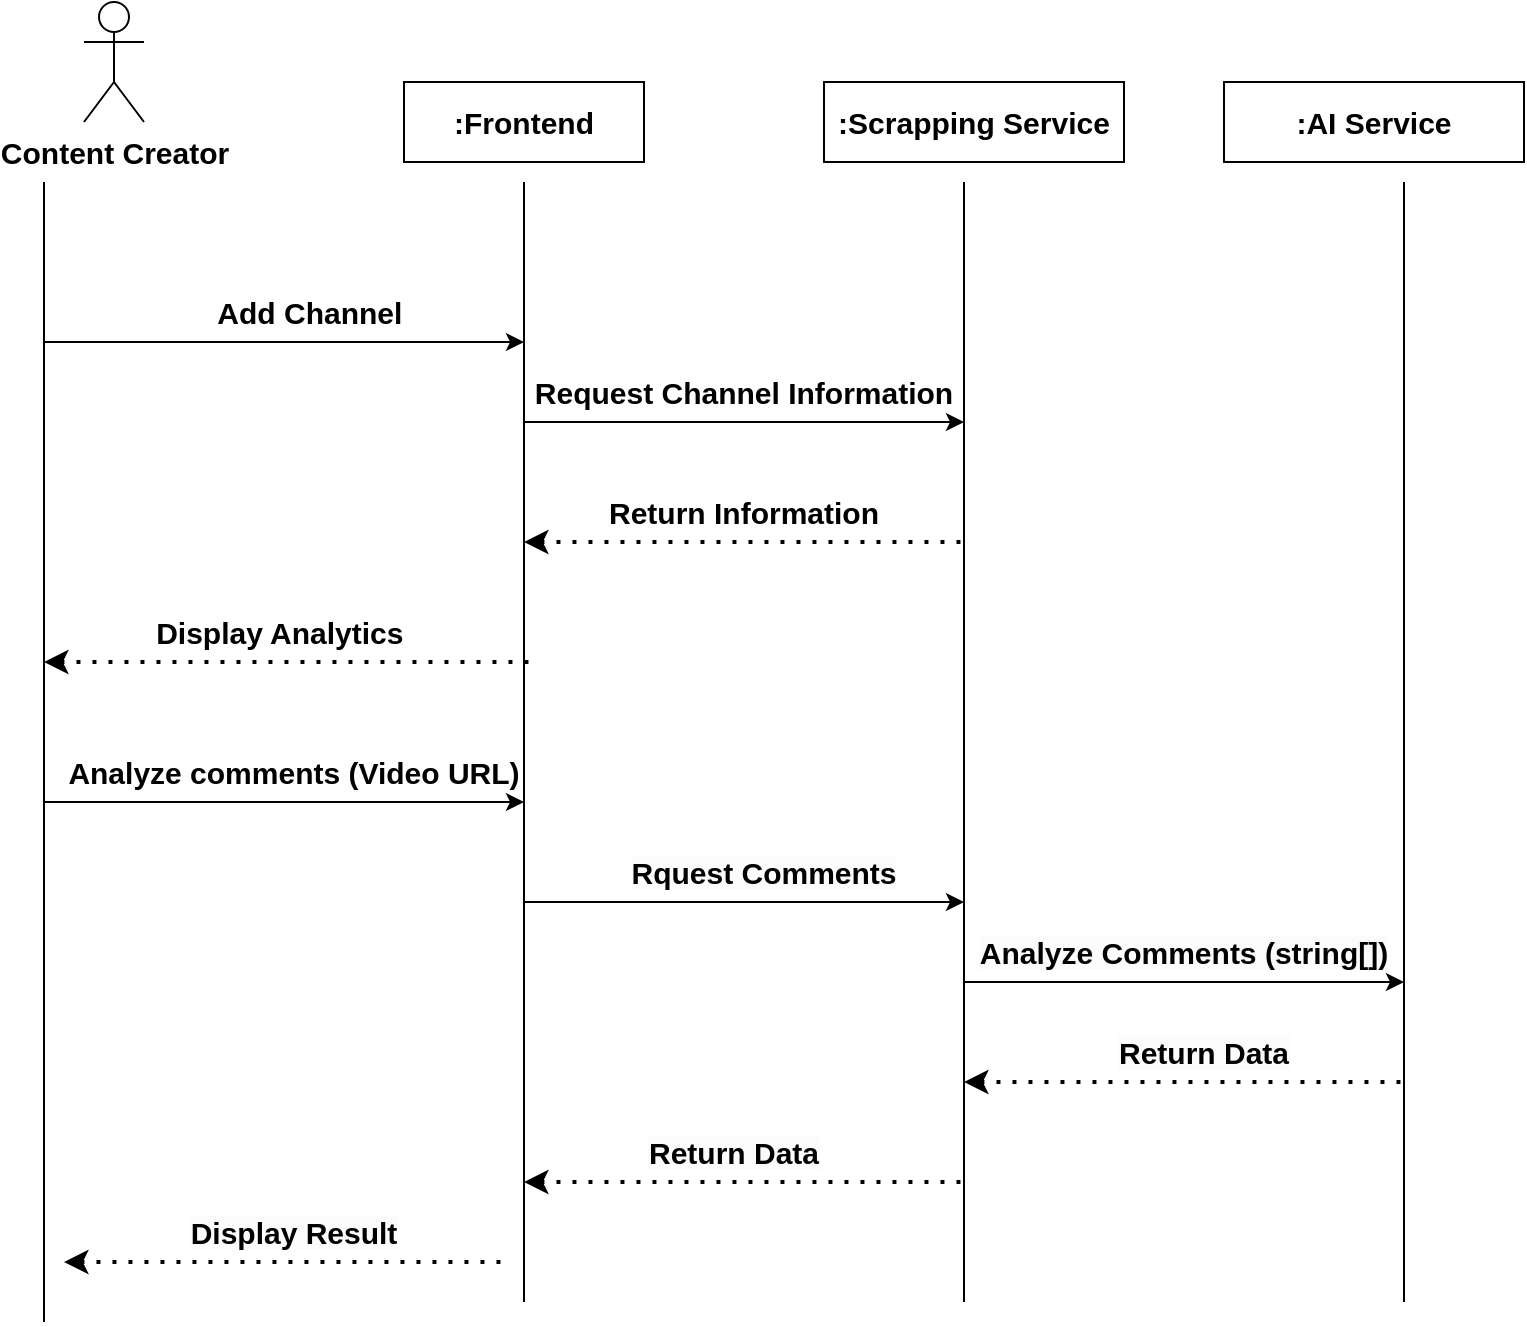 <mxfile version="22.1.2" type="device">
  <diagram name="Page-1" id="VKnKr7Yyvec6xdxDID4Z">
    <mxGraphModel dx="1668" dy="965" grid="1" gridSize="10" guides="1" tooltips="1" connect="1" arrows="1" fold="1" page="1" pageScale="1" pageWidth="850" pageHeight="1100" math="0" shadow="0">
      <root>
        <mxCell id="0" />
        <mxCell id="1" parent="0" />
        <mxCell id="nPu0S0fTKcuno3SOGibg-1" value="&lt;font style=&quot;font-size: 15px;&quot;&gt;&lt;span style=&quot;font-size: 15px;&quot;&gt;Content Creator&lt;/span&gt;&lt;/font&gt;" style="shape=umlActor;verticalLabelPosition=bottom;verticalAlign=top;html=1;outlineConnect=0;fontStyle=1;fontSize=15;" vertex="1" parent="1">
          <mxGeometry x="100" y="70" width="30" height="60" as="geometry" />
        </mxCell>
        <mxCell id="nPu0S0fTKcuno3SOGibg-2" value="" style="endArrow=none;html=1;rounded=0;fontStyle=1;fontSize=15;" edge="1" parent="1">
          <mxGeometry width="50" height="50" relative="1" as="geometry">
            <mxPoint x="80" y="730" as="sourcePoint" />
            <mxPoint x="80" y="160" as="targetPoint" />
          </mxGeometry>
        </mxCell>
        <mxCell id="nPu0S0fTKcuno3SOGibg-3" value="" style="endArrow=none;html=1;rounded=0;fontStyle=1;fontSize=15;" edge="1" parent="1">
          <mxGeometry width="50" height="50" relative="1" as="geometry">
            <mxPoint x="320" y="720" as="sourcePoint" />
            <mxPoint x="320" y="160" as="targetPoint" />
          </mxGeometry>
        </mxCell>
        <mxCell id="nPu0S0fTKcuno3SOGibg-4" value="" style="endArrow=none;html=1;rounded=0;fontStyle=1;fontSize=15;" edge="1" parent="1">
          <mxGeometry width="50" height="50" relative="1" as="geometry">
            <mxPoint x="540" y="720" as="sourcePoint" />
            <mxPoint x="540" y="160" as="targetPoint" />
          </mxGeometry>
        </mxCell>
        <mxCell id="nPu0S0fTKcuno3SOGibg-6" value="&lt;font style=&quot;font-size: 15px;&quot;&gt;&lt;span style=&quot;font-size: 15px;&quot;&gt;:Frontend&lt;/span&gt;&lt;/font&gt;" style="rounded=0;whiteSpace=wrap;html=1;fontStyle=1;fontSize=15;" vertex="1" parent="1">
          <mxGeometry x="260" y="110" width="120" height="40" as="geometry" />
        </mxCell>
        <mxCell id="nPu0S0fTKcuno3SOGibg-7" value="&lt;font style=&quot;font-size: 15px;&quot;&gt;&lt;span style=&quot;font-size: 15px;&quot;&gt;:Scrapping Service&lt;/span&gt;&lt;/font&gt;" style="rounded=0;whiteSpace=wrap;html=1;fontStyle=1;fontSize=15;" vertex="1" parent="1">
          <mxGeometry x="470" y="110" width="150" height="40" as="geometry" />
        </mxCell>
        <mxCell id="nPu0S0fTKcuno3SOGibg-8" value="" style="endArrow=none;html=1;rounded=0;startArrow=classic;startFill=1;fontStyle=1;fontSize=15;" edge="1" parent="1">
          <mxGeometry width="50" height="50" relative="1" as="geometry">
            <mxPoint x="320" y="240" as="sourcePoint" />
            <mxPoint x="80" y="240" as="targetPoint" />
          </mxGeometry>
        </mxCell>
        <mxCell id="nPu0S0fTKcuno3SOGibg-9" value="&lt;font style=&quot;font-size: 15px;&quot;&gt;&lt;span style=&quot;font-size: 15px;&quot;&gt;Add Channel&amp;nbsp;&lt;/span&gt;&lt;/font&gt;" style="text;html=1;strokeColor=none;fillColor=none;align=center;verticalAlign=middle;whiteSpace=wrap;rounded=0;fontStyle=1;fontSize=15;" vertex="1" parent="1">
          <mxGeometry x="155" y="210" width="120" height="30" as="geometry" />
        </mxCell>
        <mxCell id="nPu0S0fTKcuno3SOGibg-10" value="" style="endArrow=none;html=1;rounded=0;startArrow=classic;startFill=1;fontStyle=1;fontSize=15;" edge="1" parent="1">
          <mxGeometry width="50" height="50" relative="1" as="geometry">
            <mxPoint x="540" y="280" as="sourcePoint" />
            <mxPoint x="320" y="280" as="targetPoint" />
          </mxGeometry>
        </mxCell>
        <mxCell id="nPu0S0fTKcuno3SOGibg-11" value="&lt;span style=&quot;font-size: 15px;&quot;&gt;&lt;font style=&quot;font-size: 15px;&quot;&gt;Request Channel Information&lt;/font&gt;&lt;/span&gt;" style="text;html=1;strokeColor=none;fillColor=none;align=center;verticalAlign=middle;whiteSpace=wrap;rounded=0;fontStyle=1;fontSize=15;" vertex="1" parent="1">
          <mxGeometry x="315" y="250" width="230" height="30" as="geometry" />
        </mxCell>
        <mxCell id="nPu0S0fTKcuno3SOGibg-12" value="" style="endArrow=none;dashed=1;html=1;dashPattern=1 3;strokeWidth=2;rounded=0;startArrow=classic;startFill=1;fontStyle=1;fontSize=15;" edge="1" parent="1">
          <mxGeometry width="50" height="50" relative="1" as="geometry">
            <mxPoint x="320" y="340" as="sourcePoint" />
            <mxPoint x="540" y="340" as="targetPoint" />
          </mxGeometry>
        </mxCell>
        <mxCell id="nPu0S0fTKcuno3SOGibg-13" value="&lt;span style=&quot;font-size: 15px;&quot;&gt;&lt;font style=&quot;font-size: 15px;&quot;&gt;Return Information&lt;/font&gt;&lt;/span&gt;" style="text;html=1;strokeColor=none;fillColor=none;align=center;verticalAlign=middle;whiteSpace=wrap;rounded=0;fontStyle=1;fontSize=15;" vertex="1" parent="1">
          <mxGeometry x="330" y="310" width="200" height="30" as="geometry" />
        </mxCell>
        <mxCell id="nPu0S0fTKcuno3SOGibg-14" value="" style="endArrow=classic;html=1;rounded=0;fontStyle=1;fontSize=15;" edge="1" parent="1">
          <mxGeometry width="50" height="50" relative="1" as="geometry">
            <mxPoint x="80" y="470" as="sourcePoint" />
            <mxPoint x="320" y="470" as="targetPoint" />
          </mxGeometry>
        </mxCell>
        <mxCell id="nPu0S0fTKcuno3SOGibg-15" value="&lt;font style=&quot;font-size: 15px;&quot;&gt;&lt;span style=&quot;font-size: 15px;&quot;&gt;:AI&amp;nbsp;&lt;/span&gt;&lt;/font&gt;&lt;span style=&quot;border-color: var(--border-color); font-size: 15px;&quot;&gt;Service&lt;/span&gt;" style="rounded=0;whiteSpace=wrap;html=1;fontStyle=1;fontSize=15;" vertex="1" parent="1">
          <mxGeometry x="670" y="110" width="150" height="40" as="geometry" />
        </mxCell>
        <mxCell id="nPu0S0fTKcuno3SOGibg-16" value="&lt;span style=&quot;font-size: 15px;&quot;&gt;&lt;span style=&quot;font-size: 15px;&quot;&gt;Display Analytics&amp;nbsp;&lt;/span&gt;&lt;/span&gt;" style="text;html=1;strokeColor=none;fillColor=none;align=center;verticalAlign=middle;whiteSpace=wrap;rounded=0;fontStyle=1;fontSize=15;" vertex="1" parent="1">
          <mxGeometry x="100" y="370" width="200" height="30" as="geometry" />
        </mxCell>
        <mxCell id="nPu0S0fTKcuno3SOGibg-18" value="" style="endArrow=none;dashed=1;html=1;dashPattern=1 3;strokeWidth=2;rounded=0;startArrow=classic;startFill=1;fontStyle=1;fontSize=15;" edge="1" parent="1">
          <mxGeometry width="50" height="50" relative="1" as="geometry">
            <mxPoint x="80" y="400" as="sourcePoint" />
            <mxPoint x="325" y="400" as="targetPoint" />
          </mxGeometry>
        </mxCell>
        <mxCell id="nPu0S0fTKcuno3SOGibg-19" value="&lt;span style=&quot;font-size: 15px;&quot;&gt;Analyze comments (Video URL)&lt;/span&gt;" style="text;html=1;strokeColor=none;fillColor=none;align=center;verticalAlign=middle;whiteSpace=wrap;rounded=0;fontStyle=1;fontSize=15;" vertex="1" parent="1">
          <mxGeometry x="90" y="440" width="230" height="30" as="geometry" />
        </mxCell>
        <mxCell id="nPu0S0fTKcuno3SOGibg-20" value="" style="endArrow=classic;html=1;rounded=0;" edge="1" parent="1">
          <mxGeometry width="50" height="50" relative="1" as="geometry">
            <mxPoint x="320" y="520" as="sourcePoint" />
            <mxPoint x="540" y="520" as="targetPoint" />
          </mxGeometry>
        </mxCell>
        <mxCell id="nPu0S0fTKcuno3SOGibg-21" value="&lt;span style=&quot;color: rgb(0, 0, 0); font-family: Helvetica; font-size: 15px; font-style: normal; font-variant-ligatures: normal; font-variant-caps: normal; font-weight: 700; letter-spacing: normal; orphans: 2; text-indent: 0px; text-transform: none; widows: 2; word-spacing: 0px; -webkit-text-stroke-width: 0px; background-color: rgb(251, 251, 251); text-decoration-thickness: initial; text-decoration-style: initial; text-decoration-color: initial; float: none; display: inline !important;&quot;&gt;Rquest Comments&lt;/span&gt;" style="text;whiteSpace=wrap;html=1;align=center;" vertex="1" parent="1">
          <mxGeometry x="320" y="490" width="240" height="40" as="geometry" />
        </mxCell>
        <mxCell id="nPu0S0fTKcuno3SOGibg-22" value="" style="endArrow=classic;html=1;rounded=0;" edge="1" parent="1">
          <mxGeometry width="50" height="50" relative="1" as="geometry">
            <mxPoint x="540" y="560" as="sourcePoint" />
            <mxPoint x="760" y="560" as="targetPoint" />
          </mxGeometry>
        </mxCell>
        <mxCell id="nPu0S0fTKcuno3SOGibg-23" value="" style="endArrow=none;html=1;rounded=0;fontStyle=1;fontSize=15;" edge="1" parent="1">
          <mxGeometry width="50" height="50" relative="1" as="geometry">
            <mxPoint x="760" y="720" as="sourcePoint" />
            <mxPoint x="760" y="160" as="targetPoint" />
          </mxGeometry>
        </mxCell>
        <mxCell id="nPu0S0fTKcuno3SOGibg-24" value="&lt;span style=&quot;color: rgb(0, 0, 0); font-family: Helvetica; font-size: 15px; font-style: normal; font-variant-ligatures: normal; font-variant-caps: normal; font-weight: 700; letter-spacing: normal; orphans: 2; text-indent: 0px; text-transform: none; widows: 2; word-spacing: 0px; -webkit-text-stroke-width: 0px; background-color: rgb(251, 251, 251); text-decoration-thickness: initial; text-decoration-style: initial; text-decoration-color: initial; float: none; display: inline !important;&quot;&gt;Analyze Comments (string[])&lt;/span&gt;" style="text;whiteSpace=wrap;html=1;align=center;" vertex="1" parent="1">
          <mxGeometry x="530" y="530" width="240" height="40" as="geometry" />
        </mxCell>
        <mxCell id="nPu0S0fTKcuno3SOGibg-25" value="" style="endArrow=none;dashed=1;html=1;dashPattern=1 3;strokeWidth=2;rounded=0;startArrow=classic;startFill=1;fontStyle=1;fontSize=15;" edge="1" parent="1">
          <mxGeometry width="50" height="50" relative="1" as="geometry">
            <mxPoint x="540" y="610" as="sourcePoint" />
            <mxPoint x="760" y="610" as="targetPoint" />
          </mxGeometry>
        </mxCell>
        <mxCell id="nPu0S0fTKcuno3SOGibg-28" value="&lt;span style=&quot;color: rgb(0, 0, 0); font-family: Helvetica; font-size: 15px; font-style: normal; font-variant-ligatures: normal; font-variant-caps: normal; font-weight: 700; letter-spacing: normal; orphans: 2; text-indent: 0px; text-transform: none; widows: 2; word-spacing: 0px; -webkit-text-stroke-width: 0px; background-color: rgb(251, 251, 251); text-decoration-thickness: initial; text-decoration-style: initial; text-decoration-color: initial; float: none; display: inline !important;&quot;&gt;Return Data&lt;/span&gt;" style="text;whiteSpace=wrap;html=1;align=center;" vertex="1" parent="1">
          <mxGeometry x="540" y="580" width="240" height="40" as="geometry" />
        </mxCell>
        <mxCell id="nPu0S0fTKcuno3SOGibg-29" value="&lt;span style=&quot;color: rgb(0, 0, 0); font-family: Helvetica; font-size: 15px; font-style: normal; font-variant-ligatures: normal; font-variant-caps: normal; font-weight: 700; letter-spacing: normal; orphans: 2; text-indent: 0px; text-transform: none; widows: 2; word-spacing: 0px; -webkit-text-stroke-width: 0px; background-color: rgb(251, 251, 251); text-decoration-thickness: initial; text-decoration-style: initial; text-decoration-color: initial; float: none; display: inline !important;&quot;&gt;Return Data&lt;/span&gt;" style="text;whiteSpace=wrap;html=1;align=center;" vertex="1" parent="1">
          <mxGeometry x="305" y="630" width="240" height="40" as="geometry" />
        </mxCell>
        <mxCell id="nPu0S0fTKcuno3SOGibg-33" value="" style="endArrow=none;dashed=1;html=1;dashPattern=1 3;strokeWidth=2;rounded=0;startArrow=classic;startFill=1;fontStyle=1;fontSize=15;" edge="1" parent="1">
          <mxGeometry width="50" height="50" relative="1" as="geometry">
            <mxPoint x="320" y="660" as="sourcePoint" />
            <mxPoint x="540" y="660" as="targetPoint" />
          </mxGeometry>
        </mxCell>
        <mxCell id="nPu0S0fTKcuno3SOGibg-34" value="" style="endArrow=none;dashed=1;html=1;dashPattern=1 3;strokeWidth=2;rounded=0;startArrow=classic;startFill=1;fontStyle=1;fontSize=15;" edge="1" parent="1">
          <mxGeometry width="50" height="50" relative="1" as="geometry">
            <mxPoint x="90" y="700" as="sourcePoint" />
            <mxPoint x="310" y="700" as="targetPoint" />
          </mxGeometry>
        </mxCell>
        <mxCell id="nPu0S0fTKcuno3SOGibg-35" value="&lt;span style=&quot;color: rgb(0, 0, 0); font-family: Helvetica; font-size: 15px; font-style: normal; font-variant-ligatures: normal; font-variant-caps: normal; font-weight: 700; letter-spacing: normal; orphans: 2; text-indent: 0px; text-transform: none; widows: 2; word-spacing: 0px; -webkit-text-stroke-width: 0px; background-color: rgb(251, 251, 251); text-decoration-thickness: initial; text-decoration-style: initial; text-decoration-color: initial; float: none; display: inline !important;&quot;&gt;Display Result&lt;/span&gt;" style="text;whiteSpace=wrap;html=1;align=center;" vertex="1" parent="1">
          <mxGeometry x="85" y="670" width="240" height="40" as="geometry" />
        </mxCell>
      </root>
    </mxGraphModel>
  </diagram>
</mxfile>
